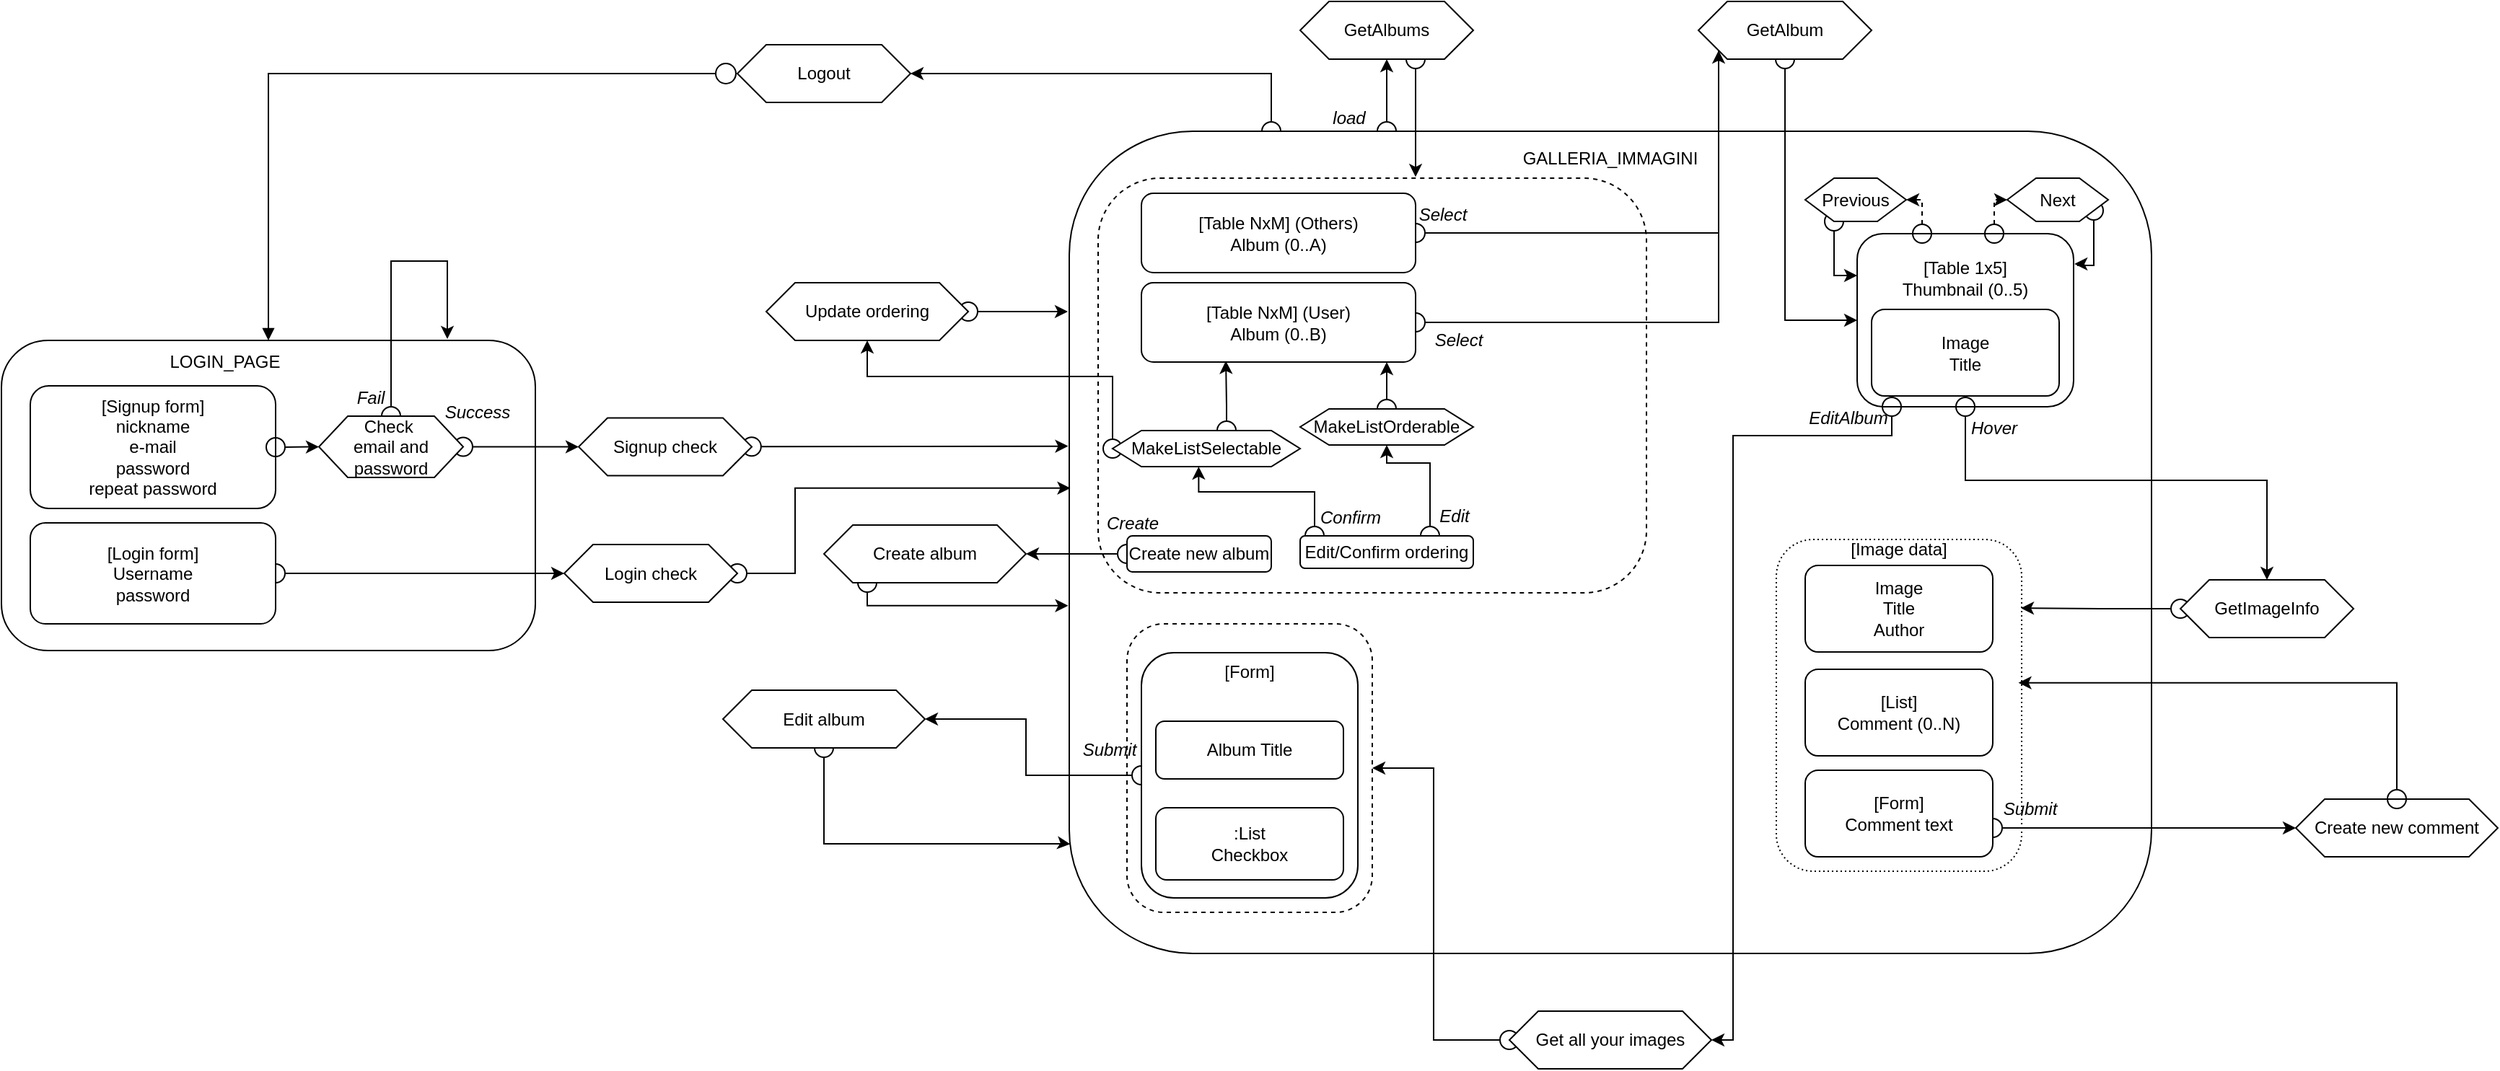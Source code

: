 <mxfile version="16.1.2" type="device"><diagram name="Page-1" id="b520641d-4fe3-3701-9064-5fc419738815"><mxGraphModel dx="723" dy="1296" grid="1" gridSize="10" guides="1" tooltips="1" connect="1" arrows="1" fold="1" page="1" pageScale="1" pageWidth="1169" pageHeight="827" background="#ffffff" math="0" shadow="0"><root><mxCell id="0"/><mxCell id="1" parent="0"/><mxCell id="I9NYZ4tV0nxib7mAuYcY-2" style="edgeStyle=orthogonalEdgeStyle;rounded=0;orthogonalLoop=1;jettySize=auto;html=1;entryX=0.001;entryY=0.434;entryDx=0;entryDy=0;entryPerimeter=0;startArrow=oval;startFill=0;startSize=13;" edge="1" parent="1" source="tA7xQBiXmkoUzAWX-g8d-19" target="cFI16rSDpZyH8K5_RRqZ-2"><mxGeometry relative="1" as="geometry"><Array as="points"><mxPoint x="690" y="327"/><mxPoint x="690" y="267"/></Array></mxGeometry></mxCell><mxCell id="tA7xQBiXmkoUzAWX-g8d-19" value="Login check" style="shape=hexagon;perimeter=hexagonPerimeter2;whiteSpace=wrap;html=1;fixedSize=1;strokeColor=default;" parent="1" vertex="1"><mxGeometry x="530" y="306.5" width="120" height="40" as="geometry"/></mxCell><mxCell id="I9NYZ4tV0nxib7mAuYcY-1" style="rounded=0;orthogonalLoop=1;jettySize=auto;html=1;startArrow=oval;startFill=0;startSize=13;entryX=-0.001;entryY=0.383;entryDx=0;entryDy=0;entryPerimeter=0;" edge="1" parent="1" source="tA7xQBiXmkoUzAWX-g8d-54" target="cFI16rSDpZyH8K5_RRqZ-2"><mxGeometry relative="1" as="geometry"><mxPoint x="850" y="239" as="targetPoint"/></mxGeometry></mxCell><mxCell id="tA7xQBiXmkoUzAWX-g8d-54" value="Signup check" style="shape=hexagon;perimeter=hexagonPerimeter2;whiteSpace=wrap;html=1;fixedSize=1;strokeColor=default;" parent="1" vertex="1"><mxGeometry x="540" y="218.75" width="120" height="40" as="geometry"/></mxCell><mxCell id="tA7xQBiXmkoUzAWX-g8d-55" value="" style="rounded=1;whiteSpace=wrap;html=1;strokeColor=default;" parent="1" vertex="1"><mxGeometry x="140" y="165" width="370" height="215" as="geometry"/></mxCell><mxCell id="tA7xQBiXmkoUzAWX-g8d-56" value="[Signup form]&lt;br&gt;nickname&lt;br&gt;e-mail&lt;br&gt;password&lt;br&gt;repeat password" style="rounded=1;whiteSpace=wrap;html=1;strokeColor=default;fillColor=default;" parent="1" vertex="1"><mxGeometry x="160" y="196.5" width="170" height="85" as="geometry"/></mxCell><mxCell id="tA7xQBiXmkoUzAWX-g8d-57" value="LOGIN_PAGE" style="text;html=1;strokeColor=none;fillColor=none;align=center;verticalAlign=middle;whiteSpace=wrap;rounded=0;" parent="1" vertex="1"><mxGeometry x="190" y="165" width="210" height="30" as="geometry"/></mxCell><mxCell id="cFI16rSDpZyH8K5_RRqZ-80" style="edgeStyle=orthogonalEdgeStyle;rounded=0;orthogonalLoop=1;jettySize=auto;html=1;entryX=0;entryY=0.5;entryDx=0;entryDy=0;startArrow=oval;startFill=0;startSize=13;" parent="1" source="tA7xQBiXmkoUzAWX-g8d-58" target="tA7xQBiXmkoUzAWX-g8d-19" edge="1"><mxGeometry relative="1" as="geometry"/></mxCell><mxCell id="tA7xQBiXmkoUzAWX-g8d-58" value="[Login form]&lt;br&gt;Username&lt;br&gt;password" style="rounded=1;whiteSpace=wrap;html=1;strokeColor=default;" parent="1" vertex="1"><mxGeometry x="160" y="291.5" width="170" height="70" as="geometry"/></mxCell><mxCell id="tA7xQBiXmkoUzAWX-g8d-77" value="Create new comment" style="shape=hexagon;perimeter=hexagonPerimeter2;whiteSpace=wrap;html=1;fixedSize=1;strokeColor=default;" parent="1" vertex="1"><mxGeometry x="1730" y="483" width="140" height="40" as="geometry"/></mxCell><mxCell id="tA7xQBiXmkoUzAWX-g8d-91" style="edgeStyle=orthogonalEdgeStyle;rounded=0;orthogonalLoop=1;jettySize=auto;html=1;startArrow=circle;startFill=0;endArrow=block;endFill=1;strokeColor=#000000;" parent="1" source="tA7xQBiXmkoUzAWX-g8d-87" target="tA7xQBiXmkoUzAWX-g8d-55" edge="1"><mxGeometry relative="1" as="geometry"/></mxCell><mxCell id="tA7xQBiXmkoUzAWX-g8d-87" value="Logout" style="shape=hexagon;perimeter=hexagonPerimeter2;whiteSpace=wrap;html=1;fixedSize=1;strokeColor=default;" parent="1" vertex="1"><mxGeometry x="650" y="-40" width="120" height="40" as="geometry"/></mxCell><mxCell id="cFI16rSDpZyH8K5_RRqZ-46" style="edgeStyle=orthogonalEdgeStyle;rounded=0;orthogonalLoop=1;jettySize=auto;html=1;entryX=-0.001;entryY=0.577;entryDx=0;entryDy=0;startArrow=oval;startFill=0;startSize=13;entryPerimeter=0;" parent="1" source="jkKR9sNIjVhCgQwLtrIo-7" target="cFI16rSDpZyH8K5_RRqZ-2" edge="1"><mxGeometry relative="1" as="geometry"><Array as="points"><mxPoint x="740" y="349"/></Array></mxGeometry></mxCell><mxCell id="jkKR9sNIjVhCgQwLtrIo-7" value="Create album" style="shape=hexagon;perimeter=hexagonPerimeter2;whiteSpace=wrap;html=1;fixedSize=1;strokeColor=default;" parent="1" vertex="1"><mxGeometry x="710" y="293" width="140" height="40" as="geometry"/></mxCell><mxCell id="cFI16rSDpZyH8K5_RRqZ-41" style="edgeStyle=elbowEdgeStyle;rounded=0;orthogonalLoop=1;jettySize=auto;html=1;entryX=1;entryY=0.5;entryDx=0;entryDy=0;startArrow=oval;startFill=0;startSize=13;" parent="1" source="cFI16rSDpZyH8K5_RRqZ-2" target="tA7xQBiXmkoUzAWX-g8d-87" edge="1"><mxGeometry relative="1" as="geometry"><Array as="points"><mxPoint x="1020" y="-10"/><mxPoint x="910" y="10"/></Array></mxGeometry></mxCell><mxCell id="cFI16rSDpZyH8K5_RRqZ-95" style="edgeStyle=elbowEdgeStyle;rounded=0;orthogonalLoop=1;jettySize=auto;html=1;entryX=0.5;entryY=1;entryDx=0;entryDy=0;startArrow=oval;startFill=0;startSize=13;" parent="1" source="cFI16rSDpZyH8K5_RRqZ-2" target="cFI16rSDpZyH8K5_RRqZ-94" edge="1"><mxGeometry relative="1" as="geometry"/></mxCell><mxCell id="cFI16rSDpZyH8K5_RRqZ-2" value="GALLERIA_IMMAGINI&lt;br&gt;&lt;br&gt;&lt;br&gt;&lt;br&gt;&lt;br&gt;&lt;br&gt;&lt;br&gt;&lt;br&gt;&lt;br&gt;&lt;br&gt;&lt;br&gt;&lt;br&gt;&lt;br&gt;&lt;br&gt;&lt;br&gt;&lt;br&gt;&lt;br&gt;&lt;br&gt;&lt;br&gt;&lt;br&gt;&lt;br&gt;&lt;br&gt;&lt;br&gt;&lt;br&gt;&lt;br&gt;&lt;br&gt;&lt;br&gt;&lt;br&gt;&lt;br&gt;&lt;br&gt;&lt;br&gt;&lt;br&gt;&lt;br&gt;&lt;br&gt;&lt;br&gt;&lt;br&gt;&lt;br&gt;&lt;br&gt;" style="rounded=1;whiteSpace=wrap;html=1;align=center;fillColor=default;" parent="1" vertex="1"><mxGeometry x="880" y="20" width="750" height="570" as="geometry"/></mxCell><mxCell id="cFI16rSDpZyH8K5_RRqZ-97" value="&lt;span&gt;&lt;br&gt;&lt;/span&gt;" style="rounded=1;whiteSpace=wrap;html=1;strokeColor=default;dashed=1;fillColor=none;" parent="1" vertex="1"><mxGeometry x="900" y="52.5" width="380" height="287.5" as="geometry"/></mxCell><mxCell id="cFI16rSDpZyH8K5_RRqZ-14" style="edgeStyle=elbowEdgeStyle;rounded=0;orthogonalLoop=1;jettySize=auto;html=1;entryX=0;entryY=0.5;entryDx=0;entryDy=0;startArrow=oval;startFill=0;startSize=13;" parent="1" source="cFI16rSDpZyH8K5_RRqZ-6" target="cFI16rSDpZyH8K5_RRqZ-13" edge="1"><mxGeometry relative="1" as="geometry"><Array as="points"><mxPoint x="1330" y="20"/></Array></mxGeometry></mxCell><mxCell id="cFI16rSDpZyH8K5_RRqZ-6" value="[Table NxM] (Others)&lt;br&gt;Album (0..A)" style="rounded=1;whiteSpace=wrap;html=1;" parent="1" vertex="1"><mxGeometry x="930" y="63" width="190" height="55" as="geometry"/></mxCell><mxCell id="cFI16rSDpZyH8K5_RRqZ-101" style="edgeStyle=orthogonalEdgeStyle;rounded=0;orthogonalLoop=1;jettySize=auto;html=1;entryX=0;entryY=0.5;entryDx=0;entryDy=0;startArrow=oval;startFill=0;startSize=13;" parent="1" source="cFI16rSDpZyH8K5_RRqZ-13" target="cFI16rSDpZyH8K5_RRqZ-15" edge="1"><mxGeometry relative="1" as="geometry"/></mxCell><mxCell id="cFI16rSDpZyH8K5_RRqZ-13" value="GetAlbum" style="shape=hexagon;perimeter=hexagonPerimeter2;whiteSpace=wrap;html=1;fixedSize=1;strokeColor=default;" parent="1" vertex="1"><mxGeometry x="1316" y="-70" width="120" height="40" as="geometry"/></mxCell><mxCell id="cFI16rSDpZyH8K5_RRqZ-20" style="edgeStyle=elbowEdgeStyle;rounded=0;orthogonalLoop=1;jettySize=auto;html=1;entryX=0.5;entryY=0;entryDx=0;entryDy=0;startArrow=oval;startFill=0;startSize=13;elbow=vertical;" parent="1" source="cFI16rSDpZyH8K5_RRqZ-15" target="cFI16rSDpZyH8K5_RRqZ-19" edge="1"><mxGeometry relative="1" as="geometry"><Array as="points"><mxPoint x="1501" y="262"/></Array></mxGeometry></mxCell><mxCell id="dxQvqoGn5i3ji58gpkbO-1" style="edgeStyle=orthogonalEdgeStyle;rounded=0;orthogonalLoop=1;jettySize=auto;html=1;startArrow=oval;startFill=0;endSize=6;startSize=13;entryX=1;entryY=0.5;entryDx=0;entryDy=0;" parent="1" source="cFI16rSDpZyH8K5_RRqZ-15" target="dxQvqoGn5i3ji58gpkbO-3" edge="1"><mxGeometry relative="1" as="geometry"><mxPoint x="1340" y="640" as="targetPoint"/><Array as="points"><mxPoint x="1450" y="231"/><mxPoint x="1340" y="231"/><mxPoint x="1340" y="650"/></Array></mxGeometry></mxCell><mxCell id="cFI16rSDpZyH8K5_RRqZ-15" value="[Table 1x5]&lt;br&gt;Thumbnail (0..5)&lt;br&gt;&lt;br&gt;&lt;br&gt;&lt;br&gt;&lt;br&gt;" style="rounded=1;whiteSpace=wrap;html=1;fillColor=none;" parent="1" vertex="1"><mxGeometry x="1426" y="91" width="150" height="120" as="geometry"/></mxCell><mxCell id="cFI16rSDpZyH8K5_RRqZ-39" style="edgeStyle=elbowEdgeStyle;rounded=0;orthogonalLoop=1;jettySize=auto;html=1;entryX=0.997;entryY=0.207;entryDx=0;entryDy=0;entryPerimeter=0;startArrow=oval;startFill=0;startSize=13;" parent="1" source="cFI16rSDpZyH8K5_RRqZ-19" target="tA7xQBiXmkoUzAWX-g8d-70" edge="1"><mxGeometry relative="1" as="geometry"/></mxCell><mxCell id="cFI16rSDpZyH8K5_RRqZ-19" value="GetImageInfo" style="shape=hexagon;perimeter=hexagonPerimeter2;whiteSpace=wrap;html=1;fixedSize=1;strokeColor=default;" parent="1" vertex="1"><mxGeometry x="1650" y="331" width="120" height="40" as="geometry"/></mxCell><mxCell id="cFI16rSDpZyH8K5_RRqZ-29" value="" style="edgeStyle=elbowEdgeStyle;rounded=0;orthogonalLoop=1;jettySize=auto;html=1;startArrow=oval;startFill=0;startSize=13;" parent="1" source="cFI16rSDpZyH8K5_RRqZ-28" target="cFI16rSDpZyH8K5_RRqZ-13" edge="1"><mxGeometry relative="1" as="geometry"><Array as="points"><mxPoint x="1330" y="60"/></Array></mxGeometry></mxCell><mxCell id="cFI16rSDpZyH8K5_RRqZ-28" value="[Table NxM] (User)&lt;br&gt;Album (0..B)" style="rounded=1;whiteSpace=wrap;html=1;" parent="1" vertex="1"><mxGeometry x="930" y="125" width="190" height="55" as="geometry"/></mxCell><mxCell id="cFI16rSDpZyH8K5_RRqZ-30" value="&lt;i&gt;Hover&lt;/i&gt;" style="text;html=1;strokeColor=none;fillColor=none;align=center;verticalAlign=middle;whiteSpace=wrap;rounded=0;" parent="1" vertex="1"><mxGeometry x="1491" y="211" width="60" height="30" as="geometry"/></mxCell><mxCell id="tA7xQBiXmkoUzAWX-g8d-38" value="Image&lt;br&gt;Title" style="rounded=1;whiteSpace=wrap;html=1;strokeColor=default;" parent="1" vertex="1"><mxGeometry x="1436" y="143.5" width="130" height="60" as="geometry"/></mxCell><mxCell id="cFI16rSDpZyH8K5_RRqZ-34" style="edgeStyle=elbowEdgeStyle;rounded=0;orthogonalLoop=1;jettySize=auto;html=1;entryX=0;entryY=0.5;entryDx=0;entryDy=0;startArrow=oval;startFill=0;startSize=13;dashed=1;" parent="1" source="cFI16rSDpZyH8K5_RRqZ-15" target="cFI16rSDpZyH8K5_RRqZ-102" edge="1"><mxGeometry relative="1" as="geometry"><Array as="points"><mxPoint x="1521" y="71"/><mxPoint x="1541" y="121"/><mxPoint x="1551" y="131"/><mxPoint x="1521" y="121"/><mxPoint x="1401" y="201"/><mxPoint x="1381" y="181"/></Array></mxGeometry></mxCell><mxCell id="cFI16rSDpZyH8K5_RRqZ-37" style="edgeStyle=elbowEdgeStyle;rounded=0;orthogonalLoop=1;jettySize=auto;html=1;entryX=1;entryY=0.5;entryDx=0;entryDy=0;startArrow=oval;startFill=0;startSize=13;dashed=1;" parent="1" source="cFI16rSDpZyH8K5_RRqZ-15" target="cFI16rSDpZyH8K5_RRqZ-103" edge="1"><mxGeometry relative="1" as="geometry"><Array as="points"><mxPoint x="1471" y="71"/><mxPoint x="1481" y="121"/><mxPoint x="1461" y="111"/><mxPoint x="1471" y="131"/><mxPoint x="1461" y="121"/><mxPoint x="1491" y="121"/></Array></mxGeometry></mxCell><mxCell id="tA7xQBiXmkoUzAWX-g8d-70" value="&lt;span&gt;[Image data]&lt;br&gt;&lt;br&gt;&lt;br&gt;&lt;br&gt;&lt;br&gt;&lt;br&gt;&lt;br&gt;&lt;br&gt;&lt;br&gt;&lt;br&gt;&lt;br&gt;&lt;br&gt;&lt;br&gt;&lt;br&gt;&lt;br&gt;&lt;br&gt;&lt;/span&gt;" style="rounded=1;whiteSpace=wrap;html=1;strokeColor=default;dashed=1;dashPattern=1 2;" parent="1" vertex="1"><mxGeometry x="1370" y="303" width="170" height="230" as="geometry"/></mxCell><mxCell id="tA7xQBiXmkoUzAWX-g8d-71" value="Image&lt;br&gt;Title&lt;br&gt;Author" style="rounded=1;whiteSpace=wrap;html=1;strokeColor=default;" parent="1" vertex="1"><mxGeometry x="1390" y="321" width="130" height="60" as="geometry"/></mxCell><mxCell id="tA7xQBiXmkoUzAWX-g8d-72" value="[List]&lt;br&gt;Comment (0..N)" style="rounded=1;whiteSpace=wrap;html=1;strokeColor=default;" parent="1" vertex="1"><mxGeometry x="1390" y="393" width="130" height="60" as="geometry"/></mxCell><mxCell id="cFI16rSDpZyH8K5_RRqZ-40" style="edgeStyle=elbowEdgeStyle;rounded=0;orthogonalLoop=1;jettySize=auto;html=1;entryX=0;entryY=0.5;entryDx=0;entryDy=0;startArrow=oval;startFill=0;startSize=13;" parent="1" source="tA7xQBiXmkoUzAWX-g8d-73" target="tA7xQBiXmkoUzAWX-g8d-77" edge="1"><mxGeometry relative="1" as="geometry"><Array as="points"><mxPoint x="1570" y="503"/><mxPoint x="1600" y="470"/></Array></mxGeometry></mxCell><mxCell id="tA7xQBiXmkoUzAWX-g8d-73" value="[Form]&lt;br&gt;Comment text" style="rounded=1;whiteSpace=wrap;html=1;strokeColor=default;" parent="1" vertex="1"><mxGeometry x="1390" y="463" width="130" height="60" as="geometry"/></mxCell><mxCell id="cFI16rSDpZyH8K5_RRqZ-33" value="&lt;i&gt;Submit&lt;/i&gt;" style="text;html=1;strokeColor=none;fillColor=none;align=center;verticalAlign=middle;whiteSpace=wrap;rounded=0;" parent="1" vertex="1"><mxGeometry x="1516" y="475" width="60" height="30" as="geometry"/></mxCell><mxCell id="cFI16rSDpZyH8K5_RRqZ-45" style="edgeStyle=orthogonalEdgeStyle;rounded=0;orthogonalLoop=1;jettySize=auto;html=1;entryX=1;entryY=0.5;entryDx=0;entryDy=0;startArrow=oval;startFill=0;startSize=13;" parent="1" source="cFI16rSDpZyH8K5_RRqZ-42" target="jkKR9sNIjVhCgQwLtrIo-7" edge="1"><mxGeometry relative="1" as="geometry"><Array as="points"><mxPoint x="860" y="313"/><mxPoint x="860" y="313"/></Array></mxGeometry></mxCell><mxCell id="cFI16rSDpZyH8K5_RRqZ-42" value="Create new album" style="rounded=1;whiteSpace=wrap;html=1;" parent="1" vertex="1"><mxGeometry x="920" y="300.5" width="100" height="25" as="geometry"/></mxCell><mxCell id="cFI16rSDpZyH8K5_RRqZ-48" value="&lt;span&gt;&lt;br&gt;&lt;/span&gt;" style="rounded=1;whiteSpace=wrap;html=1;strokeColor=default;dashed=1;" parent="1" vertex="1"><mxGeometry x="920" y="361.5" width="170" height="200" as="geometry"/></mxCell><mxCell id="cFI16rSDpZyH8K5_RRqZ-53" style="edgeStyle=orthogonalEdgeStyle;rounded=0;orthogonalLoop=1;jettySize=auto;html=1;startArrow=oval;startFill=0;startSize=13;entryX=1;entryY=0.5;entryDx=0;entryDy=0;" parent="1" source="jkKR9sNIjVhCgQwLtrIo-4" target="cFI16rSDpZyH8K5_RRqZ-54" edge="1"><mxGeometry relative="1" as="geometry"><mxPoint x="790" y="440" as="targetPoint"/></mxGeometry></mxCell><mxCell id="jkKR9sNIjVhCgQwLtrIo-4" value="&lt;span&gt;[Form]&lt;br&gt;&lt;/span&gt;&lt;br&gt;&lt;br&gt;&lt;br&gt;&lt;br&gt;&lt;br&gt;&lt;br&gt;&lt;br&gt;&lt;br&gt;&lt;br&gt;&lt;br&gt;" style="rounded=1;whiteSpace=wrap;html=1;strokeColor=default;" parent="1" vertex="1"><mxGeometry x="930" y="381.5" width="150" height="170" as="geometry"/></mxCell><mxCell id="cFI16rSDpZyH8K5_RRqZ-51" value="Album Title" style="rounded=1;whiteSpace=wrap;html=1;strokeColor=default;" parent="1" vertex="1"><mxGeometry x="940" y="429" width="130" height="40" as="geometry"/></mxCell><mxCell id="cFI16rSDpZyH8K5_RRqZ-52" value=":List&lt;br&gt;Checkbox" style="rounded=1;whiteSpace=wrap;html=1;strokeColor=default;" parent="1" vertex="1"><mxGeometry x="940" y="489" width="130" height="50" as="geometry"/></mxCell><mxCell id="cFI16rSDpZyH8K5_RRqZ-55" style="edgeStyle=orthogonalEdgeStyle;rounded=0;orthogonalLoop=1;jettySize=auto;html=1;startArrow=oval;startFill=0;startSize=13;entryX=0.001;entryY=0.867;entryDx=0;entryDy=0;entryPerimeter=0;" parent="1" source="cFI16rSDpZyH8K5_RRqZ-54" target="cFI16rSDpZyH8K5_RRqZ-2" edge="1"><mxGeometry relative="1" as="geometry"><Array as="points"><mxPoint x="710" y="514"/><mxPoint x="879" y="514"/></Array><mxPoint x="870" y="514" as="targetPoint"/></mxGeometry></mxCell><mxCell id="cFI16rSDpZyH8K5_RRqZ-54" value="Edit album" style="shape=hexagon;perimeter=hexagonPerimeter2;whiteSpace=wrap;html=1;fixedSize=1;strokeColor=default;" parent="1" vertex="1"><mxGeometry x="640" y="407.5" width="140" height="40" as="geometry"/></mxCell><mxCell id="cFI16rSDpZyH8K5_RRqZ-56" value="&lt;i&gt;Submit&lt;/i&gt;" style="text;html=1;strokeColor=none;fillColor=none;align=center;verticalAlign=middle;whiteSpace=wrap;rounded=0;" parent="1" vertex="1"><mxGeometry x="878" y="434" width="60" height="30" as="geometry"/></mxCell><mxCell id="cFI16rSDpZyH8K5_RRqZ-57" value="&lt;i&gt;Create&lt;/i&gt;" style="text;html=1;strokeColor=none;fillColor=none;align=center;verticalAlign=middle;whiteSpace=wrap;rounded=0;" parent="1" vertex="1"><mxGeometry x="894" y="277" width="60" height="30" as="geometry"/></mxCell><mxCell id="cFI16rSDpZyH8K5_RRqZ-58" value="&lt;i&gt;Select&lt;/i&gt;" style="text;html=1;strokeColor=none;fillColor=none;align=center;verticalAlign=middle;whiteSpace=wrap;rounded=0;" parent="1" vertex="1"><mxGeometry x="1120" y="150" width="60" height="30" as="geometry"/></mxCell><mxCell id="cFI16rSDpZyH8K5_RRqZ-59" value="&lt;i&gt;Select&lt;/i&gt;" style="text;html=1;strokeColor=none;fillColor=none;align=center;verticalAlign=middle;whiteSpace=wrap;rounded=0;" parent="1" vertex="1"><mxGeometry x="1109" y="63" width="60" height="30" as="geometry"/></mxCell><mxCell id="cFI16rSDpZyH8K5_RRqZ-67" style="edgeStyle=orthogonalEdgeStyle;rounded=0;orthogonalLoop=1;jettySize=auto;html=1;entryX=0.5;entryY=1;entryDx=0;entryDy=0;startArrow=oval;startFill=0;startSize=13;" parent="1" source="cFI16rSDpZyH8K5_RRqZ-60" target="cFI16rSDpZyH8K5_RRqZ-66" edge="1"><mxGeometry relative="1" as="geometry"><Array as="points"><mxPoint x="1130" y="250"/><mxPoint x="1100" y="250"/></Array></mxGeometry></mxCell><mxCell id="cFI16rSDpZyH8K5_RRqZ-71" style="edgeStyle=orthogonalEdgeStyle;rounded=0;orthogonalLoop=1;jettySize=auto;html=1;entryX=0.459;entryY=0.998;entryDx=0;entryDy=0;startArrow=oval;startFill=0;startSize=13;entryPerimeter=0;" parent="1" source="cFI16rSDpZyH8K5_RRqZ-60" target="cFI16rSDpZyH8K5_RRqZ-74" edge="1"><mxGeometry relative="1" as="geometry"><mxPoint x="1110.32" y="254.825" as="targetPoint"/><Array as="points"><mxPoint x="1050" y="270"/><mxPoint x="970" y="270"/></Array></mxGeometry></mxCell><mxCell id="cFI16rSDpZyH8K5_RRqZ-60" value="Edit/Confirm ordering" style="rounded=1;whiteSpace=wrap;html=1;" parent="1" vertex="1"><mxGeometry x="1040" y="300.5" width="120" height="22.5" as="geometry"/></mxCell><mxCell id="cFI16rSDpZyH8K5_RRqZ-68" style="edgeStyle=orthogonalEdgeStyle;rounded=0;orthogonalLoop=1;jettySize=auto;html=1;startArrow=oval;startFill=0;startSize=13;" parent="1" source="cFI16rSDpZyH8K5_RRqZ-66" edge="1"><mxGeometry relative="1" as="geometry"><mxPoint x="1100" y="180" as="targetPoint"/><Array as="points"><mxPoint x="1100" y="180"/></Array></mxGeometry></mxCell><mxCell id="cFI16rSDpZyH8K5_RRqZ-66" value="MakeListOrderable" style="shape=hexagon;perimeter=hexagonPerimeter2;whiteSpace=wrap;html=1;fixedSize=1;strokeColor=default;" parent="1" vertex="1"><mxGeometry x="1040" y="212.5" width="120" height="25" as="geometry"/></mxCell><mxCell id="cFI16rSDpZyH8K5_RRqZ-73" style="edgeStyle=orthogonalEdgeStyle;rounded=0;orthogonalLoop=1;jettySize=auto;html=1;startArrow=oval;startFill=0;startSize=13;" parent="1" source="cFI16rSDpZyH8K5_RRqZ-72" edge="1"><mxGeometry relative="1" as="geometry"><mxPoint x="879" y="145" as="targetPoint"/><Array as="points"><mxPoint x="879" y="145"/></Array></mxGeometry></mxCell><mxCell id="cFI16rSDpZyH8K5_RRqZ-72" value="Update ordering" style="shape=hexagon;perimeter=hexagonPerimeter2;whiteSpace=wrap;html=1;fixedSize=1;strokeColor=default;" parent="1" vertex="1"><mxGeometry x="670" y="125" width="140" height="40" as="geometry"/></mxCell><mxCell id="cFI16rSDpZyH8K5_RRqZ-75" style="edgeStyle=orthogonalEdgeStyle;rounded=0;orthogonalLoop=1;jettySize=auto;html=1;entryX=0.308;entryY=0.985;entryDx=0;entryDy=0;entryPerimeter=0;startArrow=oval;startFill=0;startSize=13;" parent="1" source="cFI16rSDpZyH8K5_RRqZ-74" target="cFI16rSDpZyH8K5_RRqZ-28" edge="1"><mxGeometry relative="1" as="geometry"><Array as="points"><mxPoint x="989" y="210"/><mxPoint x="989" y="210"/></Array></mxGeometry></mxCell><mxCell id="cFI16rSDpZyH8K5_RRqZ-76" style="edgeStyle=orthogonalEdgeStyle;rounded=0;orthogonalLoop=1;jettySize=auto;html=1;exitX=0;exitY=0.5;exitDx=0;exitDy=0;entryX=0.5;entryY=1;entryDx=0;entryDy=0;startArrow=oval;startFill=0;startSize=13;" parent="1" source="cFI16rSDpZyH8K5_RRqZ-74" target="cFI16rSDpZyH8K5_RRqZ-72" edge="1"><mxGeometry relative="1" as="geometry"><Array as="points"><mxPoint x="910" y="190"/><mxPoint x="740" y="190"/></Array></mxGeometry></mxCell><mxCell id="cFI16rSDpZyH8K5_RRqZ-74" value="MakeListSelectable" style="shape=hexagon;perimeter=hexagonPerimeter2;whiteSpace=wrap;html=1;fixedSize=1;strokeColor=default;" parent="1" vertex="1"><mxGeometry x="910" y="227.5" width="130" height="25" as="geometry"/></mxCell><mxCell id="cFI16rSDpZyH8K5_RRqZ-77" value="&lt;i&gt;Confirm&lt;/i&gt;" style="text;html=1;strokeColor=none;fillColor=none;align=center;verticalAlign=middle;whiteSpace=wrap;rounded=0;" parent="1" vertex="1"><mxGeometry x="1045" y="273" width="60" height="30" as="geometry"/></mxCell><mxCell id="cFI16rSDpZyH8K5_RRqZ-78" value="&lt;i&gt;Edit&lt;/i&gt;" style="text;html=1;strokeColor=none;fillColor=none;align=center;verticalAlign=middle;whiteSpace=wrap;rounded=0;" parent="1" vertex="1"><mxGeometry x="1117" y="272" width="60" height="30" as="geometry"/></mxCell><mxCell id="cFI16rSDpZyH8K5_RRqZ-82" style="edgeStyle=orthogonalEdgeStyle;rounded=0;orthogonalLoop=1;jettySize=auto;html=1;startArrow=oval;startFill=0;startSize=13;" parent="1" source="cFI16rSDpZyH8K5_RRqZ-79" edge="1"><mxGeometry relative="1" as="geometry"><mxPoint x="449" y="164" as="targetPoint"/><Array as="points"><mxPoint x="410" y="110"/><mxPoint x="449" y="110"/></Array></mxGeometry></mxCell><mxCell id="I9NYZ4tV0nxib7mAuYcY-3" style="edgeStyle=orthogonalEdgeStyle;rounded=0;orthogonalLoop=1;jettySize=auto;html=1;entryX=0;entryY=0.5;entryDx=0;entryDy=0;startArrow=oval;startFill=0;startSize=13;" edge="1" parent="1" source="cFI16rSDpZyH8K5_RRqZ-79" target="tA7xQBiXmkoUzAWX-g8d-54"><mxGeometry relative="1" as="geometry"/></mxCell><mxCell id="cFI16rSDpZyH8K5_RRqZ-79" value="Check&amp;nbsp;&lt;br&gt;email and password" style="shape=hexagon;perimeter=hexagonPerimeter2;whiteSpace=wrap;html=1;fixedSize=1;strokeColor=default;" parent="1" vertex="1"><mxGeometry x="360" y="217.5" width="100" height="42.5" as="geometry"/></mxCell><mxCell id="cFI16rSDpZyH8K5_RRqZ-81" value="" style="endArrow=classic;html=1;rounded=0;startSize=13;exitX=1;exitY=0.5;exitDx=0;exitDy=0;entryX=0;entryY=0.5;entryDx=0;entryDy=0;startArrow=oval;startFill=0;" parent="1" source="tA7xQBiXmkoUzAWX-g8d-56" target="cFI16rSDpZyH8K5_RRqZ-79" edge="1"><mxGeometry width="50" height="50" relative="1" as="geometry"><mxPoint x="320" y="270" as="sourcePoint"/><mxPoint x="370" y="220" as="targetPoint"/></mxGeometry></mxCell><mxCell id="cFI16rSDpZyH8K5_RRqZ-83" value="&lt;i&gt;Fail&lt;/i&gt;" style="text;html=1;strokeColor=none;fillColor=none;align=center;verticalAlign=middle;whiteSpace=wrap;rounded=0;" parent="1" vertex="1"><mxGeometry x="366" y="190" width="60" height="30" as="geometry"/></mxCell><mxCell id="cFI16rSDpZyH8K5_RRqZ-85" value="&lt;i&gt;Success&lt;/i&gt;" style="text;html=1;strokeColor=none;fillColor=none;align=center;verticalAlign=middle;whiteSpace=wrap;rounded=0;" parent="1" vertex="1"><mxGeometry x="440" y="200" width="60" height="30" as="geometry"/></mxCell><mxCell id="cFI16rSDpZyH8K5_RRqZ-98" style="edgeStyle=elbowEdgeStyle;rounded=0;orthogonalLoop=1;jettySize=auto;html=1;entryX=0.579;entryY=-0.003;entryDx=0;entryDy=0;entryPerimeter=0;startArrow=oval;startFill=0;startSize=13;" parent="1" source="cFI16rSDpZyH8K5_RRqZ-94" target="cFI16rSDpZyH8K5_RRqZ-97" edge="1"><mxGeometry relative="1" as="geometry"/></mxCell><mxCell id="cFI16rSDpZyH8K5_RRqZ-94" value="GetAlbums" style="shape=hexagon;perimeter=hexagonPerimeter2;whiteSpace=wrap;html=1;fixedSize=1;strokeColor=default;" parent="1" vertex="1"><mxGeometry x="1040" y="-70" width="120" height="40" as="geometry"/></mxCell><mxCell id="cFI16rSDpZyH8K5_RRqZ-99" value="&lt;i&gt;load&lt;/i&gt;" style="text;html=1;strokeColor=none;fillColor=none;align=center;verticalAlign=middle;whiteSpace=wrap;rounded=0;" parent="1" vertex="1"><mxGeometry x="1044" y="-4" width="60" height="30" as="geometry"/></mxCell><mxCell id="cFI16rSDpZyH8K5_RRqZ-105" style="edgeStyle=orthogonalEdgeStyle;rounded=0;orthogonalLoop=1;jettySize=auto;html=1;entryX=1.004;entryY=0.175;entryDx=0;entryDy=0;entryPerimeter=0;startArrow=oval;startFill=0;startSize=13;" parent="1" source="cFI16rSDpZyH8K5_RRqZ-102" target="cFI16rSDpZyH8K5_RRqZ-15" edge="1"><mxGeometry relative="1" as="geometry"><Array as="points"><mxPoint x="1590" y="113"/><mxPoint x="1579" y="113"/><mxPoint x="1579" y="112"/></Array></mxGeometry></mxCell><mxCell id="cFI16rSDpZyH8K5_RRqZ-102" value="Next" style="shape=hexagon;perimeter=hexagonPerimeter2;whiteSpace=wrap;html=1;fixedSize=1;strokeColor=default;" parent="1" vertex="1"><mxGeometry x="1530" y="52.5" width="70" height="30" as="geometry"/></mxCell><mxCell id="cFI16rSDpZyH8K5_RRqZ-104" style="edgeStyle=orthogonalEdgeStyle;rounded=0;orthogonalLoop=1;jettySize=auto;html=1;startArrow=oval;startFill=0;startSize=13;" parent="1" source="cFI16rSDpZyH8K5_RRqZ-103" edge="1"><mxGeometry relative="1" as="geometry"><mxPoint x="1426" y="120" as="targetPoint"/><Array as="points"><mxPoint x="1410" y="120"/><mxPoint x="1426" y="120"/></Array></mxGeometry></mxCell><mxCell id="cFI16rSDpZyH8K5_RRqZ-103" value="Previous" style="shape=hexagon;perimeter=hexagonPerimeter2;whiteSpace=wrap;html=1;fixedSize=1;strokeColor=default;" parent="1" vertex="1"><mxGeometry x="1390" y="52.5" width="70" height="30" as="geometry"/></mxCell><mxCell id="cFI16rSDpZyH8K5_RRqZ-107" style="edgeStyle=orthogonalEdgeStyle;rounded=0;orthogonalLoop=1;jettySize=auto;html=1;entryX=0.987;entryY=0.432;entryDx=0;entryDy=0;entryPerimeter=0;startArrow=oval;startFill=0;startSize=13;" parent="1" source="tA7xQBiXmkoUzAWX-g8d-77" target="tA7xQBiXmkoUzAWX-g8d-70" edge="1"><mxGeometry relative="1" as="geometry"><Array as="points"><mxPoint x="1800" y="402"/></Array></mxGeometry></mxCell><mxCell id="dxQvqoGn5i3ji58gpkbO-2" value="&lt;i&gt;EditAlbum&lt;br&gt;&lt;/i&gt;" style="text;html=1;strokeColor=none;fillColor=none;align=center;verticalAlign=middle;whiteSpace=wrap;rounded=0;" parent="1" vertex="1"><mxGeometry x="1390" y="203.5" width="60" height="30" as="geometry"/></mxCell><mxCell id="dxQvqoGn5i3ji58gpkbO-4" style="edgeStyle=orthogonalEdgeStyle;rounded=0;orthogonalLoop=1;jettySize=auto;html=1;entryX=1;entryY=0.5;entryDx=0;entryDy=0;startArrow=oval;startFill=0;startSize=13;endSize=6;" parent="1" source="dxQvqoGn5i3ji58gpkbO-3" target="cFI16rSDpZyH8K5_RRqZ-48" edge="1"><mxGeometry relative="1" as="geometry"/></mxCell><mxCell id="dxQvqoGn5i3ji58gpkbO-3" value="Get all your images" style="shape=hexagon;perimeter=hexagonPerimeter2;whiteSpace=wrap;html=1;fixedSize=1;strokeColor=default;" parent="1" vertex="1"><mxGeometry x="1185" y="630" width="140" height="40" as="geometry"/></mxCell></root></mxGraphModel></diagram></mxfile>